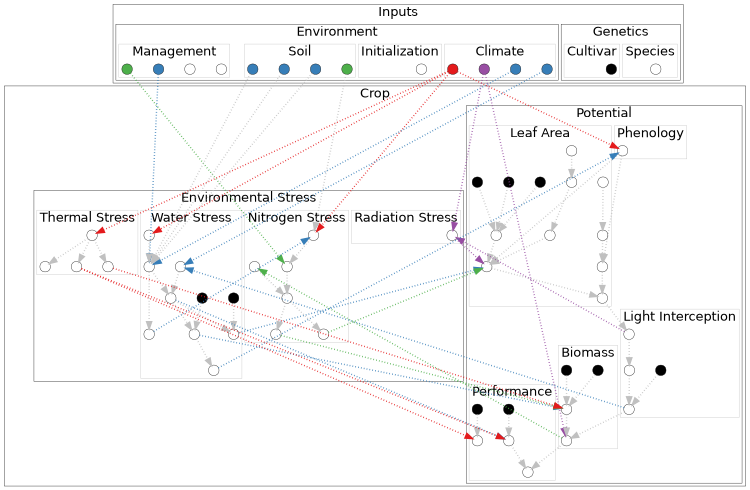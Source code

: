 /* Graphe de dépendance */
/* dot -T pdf -o structure_nodes.pdf structure_nodes.dot  */
/* dot -T png -o structure_nodes.png structure_nodes.dot  */
/* dot -T svg -o structure_nodes.svg structure_nodes.dot  */
/* dot -T png -o structure_simple.png structure.dot -Nlabel= -Nshape=circle -Gdpi=150 -Earrowsize=2 -Epenwidth=4 -Estyle=dotted*/

digraph G {
    dpi=150
    size = "5, 5"
    fontname = Helvetica
    fontnames = "ps"
    //compound = true
    rankdir = TB
    ranksep = "0.8"
    nodesep = "0.8"
    //concentrate = true
    splines = line
    ratio = "auto"
   

    // # Styling ---- 1=red, 2=blue, 3=green, 4=violet (colorscheme=set14)
    bgcolor=white
    node [shape=circle, label="", width=0.4]
    edge [arrowsize=2, penwidth=4, style="dotted", color=gray]
    
    // # Stupid alignment control ----
    InitialConditions -> ThermalTime [style="invis"] // Vertical alignment
    CultivarParameters -> ThermalTime [style="invis"] // Vertical alignment
    
    // # Genotypic Parameters ----
    CultivarParameters [style=filled, fillcolor=black]
    ThermalTimeFlowering [style=filled, fillcolor=black]
    ThermalTimeMaturity [style=filled, fillcolor=black]
    PotentialLeafNumber [style=filled, fillcolor=black]
    PotentialLeafSize [style=filled, fillcolor=black]
    PotentialLeafProfile [style=filled, fillcolor=black]
    ExtinctionCoefficient [style=filled, fillcolor=black]
    PotentialHarvestIndex [style=filled, fillcolor=black]
    PotentialOilContent [style=filled, fillcolor=black]
    WaterResponseExpansion [style=filled, fillcolor=black]
    WaterResponseConductance [style=filled, fillcolor=black]
	
	
    subgraph clusterInputs {
		label="Inputs"
		fontsize=35
				
	    subgraph clusterInputEnvironment {
			label="Environment"
			fontsize=35
			
			
			// # EnvironmentClimate ----  
      subgraph clusterInputEnvironmentClimate {
				label="  Climate  "
				fontsize=35
				pencolor=gray
				
				Temperature [style=filled, colorscheme=set14, fillcolor=1]
				PET [style=filled, colorscheme=set14, fillcolor=2] 
				Rainfall [style=filled, colorscheme=set14, fillcolor=2]
				Radiation [style=filled, colorscheme=set14, fillcolor=4]
			}
			
			// # EnvironmentManagement ----  
      subgraph clusterInputEnvironmentManagement {
				label="Management"
				fontsize=35
				pencolor=gray
				
				SowingDate
				SowingDensity
				Fertilization [style=filled, colorscheme=set14, fillcolor=3]
				Irrigation [style=filled, colorscheme=set14, fillcolor=2]
			}
			
      // # EnvironmentSoil ----
		  subgraph clusterInputEnvironmentSoil {
				label="    Soil    "
				fontsize=35
				pencolor=gray
				
				WaterCapacity [style=filled, colorscheme=set14, fillcolor=2] 
				RootingDepth [style=filled, colorscheme=set14, fillcolor=2]
				SoilDensity [style=filled, colorscheme=set14, fillcolor=2]
				MineralizationRate [style=filled, colorscheme=set14, fillcolor=3]
			}
			
			// # EnvironmentInitial ----  
      subgraph clusterInputEnvironmentInit {
				label="Initialization"
				fontsize=35
				pencolor=gray
				
				InitialConditions
			}
	  }
		
	    subgraph clusterInputGenetics {
			label="   Genetics   "
			fontsize=35

		    subgraph clusterInputGeneticsSpecies {
				label="Species"
				fontsize=35
				pencolor=gray
				
				SpeciesParameters
			}
		    
		    subgraph clusterInputGeneticsCultivar {
				label="Cultivar"
				fontsize=35
				pencolor=gray
				
				CultivarParameters
			}
		}
  }
    
		    
	subgraph clusterCrop {
		label="Crop"
		fontsize=35
		

	    subgraph clusterCropPotential {
			label="Potential"
			fontsize=35
			
      // # CropPhenology ----
			subgraph clusterCropPhenology {
				label="Phenology"
				fontsize=35
				pencolor=gray
				
				// Inputs
				Temperature -> ThermalTime [style=dotted, colorscheme=set14, constraint=false, color=1] // InputsVariable
				
				// Module
				ThermalTime
				
			}
			
			// # CropLeafArea ----
		  subgraph clusterCropLeafArea {
				label="Leaf Area"
				fontsize=35
				pencolor=gray
				
				// Inputs
				ThermalTime -> {LeafExpansionRate LeafSenescenceRate} [constraint=false]
				Phyllotherm -> LeafInitiationTime
				{PotentialLeafProfile PotentialLeafSize PotentialLeafNumber} -> PotentialLeafArea

				// Module				
				LeafInitiationTime -> LeafExpansionTime
				{LeafExpansionTime PotentialLeafArea} -> LeafExpansionRate
				PotentialLeafDuration -> LeafSenescenceTime
				LeafSenescenceTime -> LeafSenescenceRate
				{LeafExpansionRate LeafSenescenceRate} -> LeafArea
				{rank=same; LeafExpansionTime; LeafSenescenceTime}
				
			}
	
			// # CropInterception ----
      subgraph clusterCropInterception {
				label="Light Interception"
				fontsize=35
				pencolor=gray
				
				// Inputs
				ExtinctionCoefficient -> RIE
				LeafArea -> PlantLeafArea
				
				// Module
				PlantLeafArea -> LAI
				LAI -> RIE
		  }
		  
			// # CropBiomass ----
		  subgraph clusterCropBiomass {
				label="Biomass"
				fontsize=35
				pencolor=gray
				
				// Inputs
				{ThermalTimeFlowering ThermalTimeMaturity} -> RUE
				Radiation -> CropBiomass [style=dotted, colorscheme=set14, color=4, constraint=false]  // InputsVariable
				RIE -> CropBiomass 
				
				// Module
				RUE -> CropBiomass
				CropBiomass
		  }
		  
			// # CropPerformance ----
		  subgraph clusterCropPerformance {
				label="Performance"
				fontsize=35
				pencolor=gray
				
				// Inputs
				PotentialHarvestIndex -> HarvestIndex
				PotentialOilContent -> OilContent
				CropBiomass -> CropYield
				
				// Module
				HarvestIndex -> CropYield
				OilContent
		}
		   	//{rank=same; PotentialHarvestIndex; PotentialOilContent}
	}
		   
		   
		  // # CropStress ----  
	    subgraph clusterCropStress {
			label="Environmental Stress"
			fontsize=35
			
			// # CropStressWater ----
      subgraph clusterCropStressWater {
				label="Water Stress"
				fontsize=35
				pencolor=gray

				// Inputs
				{Rainfall Irrigation} -> WaterSupply [style=dotted, colorscheme=set14, color=2] // InputsVariable
				Temperature -> {RootGrowth} [style=dotted, colorscheme=set14, color=1, constraint=false] // InputsVariable
				WaterResponseConductance -> WaterStressConductance
				WaterResponseExpansion -> WaterStressExpansion
				{RIE PET} -> WaterDemand [style=dotted, colorscheme=set14, color=2]		
				{WaterCapacity RootingDepth SoilDensity} -> WaterSupply [style=dotted]
				
				// Module
				RootGrowth -> WaterSupply
				{WaterSupply WaterDemand} -> WaterStress
				WaterSupply -> WaterStressMineralization
				WaterStress -> {WaterStressConductance WaterStressExpansion}
				WaterStressConductance -> WaterStressPhenology
				
				// Outputs
				WaterStressExpansion -> LeafExpansionRate [style=dotted, colorscheme=set14, color=2]
				WaterStressConductance -> RUE [style=dotted, colorscheme=set14, color=2]
				WaterStressPhenology -> ThermalTime [style=dotted, colorscheme=set14, color=2]
				WaterStress -> HarvestIndex [style=dotted, colorscheme=set14, color=2]
				
				{rank=same; WaterStressConductance; WaterStressExpansion; WaterStressMineralization}
		    }
		    
			// # CropStressNitrogen ----  
      subgraph clusterCropStressNitrogen {
				label="Nitrogen Stress"
				fontsize=35
				pencolor=gray
				
				// Inputs
				Fertilization -> NitrogenSupply [style=dotted, colorscheme=set14, color=3] // InputsVariable
				Temperature -> Mineralization [style=dotted, colorscheme=set14, color=1, constraint=false] // InputsVariable
				MineralizationRate -> Mineralization [style=dotted] // InputsVariable
				WaterStressMineralization -> Mineralization [style=dotted, colorscheme=set14, color=2, constraint=false]
				CropBiomass -> NitrogenDemand [style=dotted, colorscheme=set14, color=3]
				
				// Module
				//PotentialMineralizationRate -> Mineralization
				Mineralization -> NitrogenSupply
				{NitrogenSupply NitrogenDemand} -> NitrogenStress
				NitrogenStress -> {NitrogenStressRUE NitrogenStressExpansion}
				
				// Outputs
				NitrogenStressExpansion -> LeafExpansionRate [style=dotted, colorscheme=set14, color=3]
				NitrogenStressRUE -> RUE [style=dotted, colorscheme=set14, color=3]
		  }
		  
			// # CropStressTemperature ----
		  subgraph clusterCropStressTemperature {
				label="Thermal Stress"
				fontsize=35
				pencolor=gray
				
				// Inputs
				Temperature -> {TemperatureAirMean} [style=dotted, colorscheme=set14, color=1] // InputsVariable
				
				// Module
				TemperatureAirMean -> {ThermalStressRUE ThermalStressAllocation ThermalStressMineralization}
				
				// Outputs
				ThermalStressRUE -> RUE [style=dotted, colorscheme=set14, color=1]
				ThermalStressAllocation -> {HarvestIndex OilContent} [style=dotted, colorscheme=set14, color=1]
				//ThermalStressMineralization -> Mineralization [style=dotted, colorscheme=set14, color=1]
			}
			
			// # CropStressRadiation ----
		  subgraph clusterCropStressRadiation {
				label="Radiation Stress"
				fontsize=35
				pencolor=gray
				
				// Inputs
				Radiation -> RadiationStress [style=dotted, colorscheme=set14, color=4] // InputsVariable
				PlantLeafArea -> RadiationStress [style=dotted, colorscheme=set14, color=4]
				
				// Module
				RadiationStress -> LeafExpansionRate [style=dotted, colorscheme=set14, color=4]
		  }			
		}
	}	
}    
				
 
